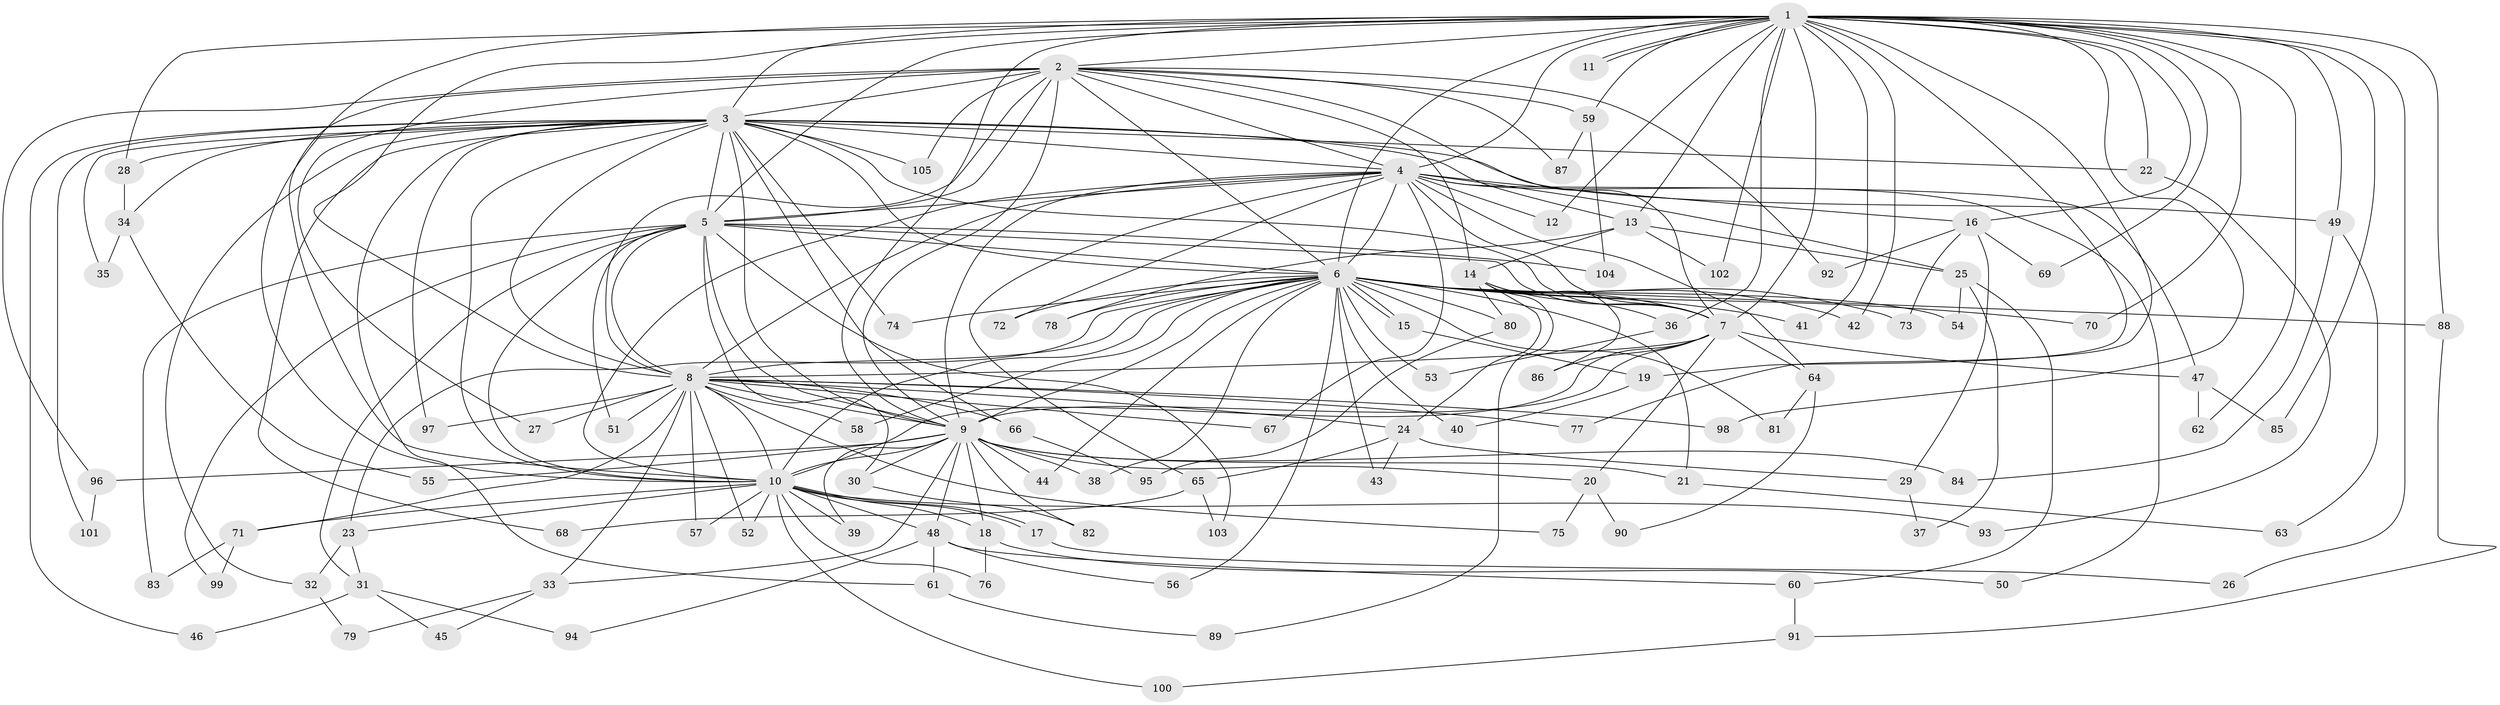 // Generated by graph-tools (version 1.1) at 2025/44/03/09/25 04:44:45]
// undirected, 105 vertices, 235 edges
graph export_dot {
graph [start="1"]
  node [color=gray90,style=filled];
  1;
  2;
  3;
  4;
  5;
  6;
  7;
  8;
  9;
  10;
  11;
  12;
  13;
  14;
  15;
  16;
  17;
  18;
  19;
  20;
  21;
  22;
  23;
  24;
  25;
  26;
  27;
  28;
  29;
  30;
  31;
  32;
  33;
  34;
  35;
  36;
  37;
  38;
  39;
  40;
  41;
  42;
  43;
  44;
  45;
  46;
  47;
  48;
  49;
  50;
  51;
  52;
  53;
  54;
  55;
  56;
  57;
  58;
  59;
  60;
  61;
  62;
  63;
  64;
  65;
  66;
  67;
  68;
  69;
  70;
  71;
  72;
  73;
  74;
  75;
  76;
  77;
  78;
  79;
  80;
  81;
  82;
  83;
  84;
  85;
  86;
  87;
  88;
  89;
  90;
  91;
  92;
  93;
  94;
  95;
  96;
  97;
  98;
  99;
  100;
  101;
  102;
  103;
  104;
  105;
  1 -- 2;
  1 -- 3;
  1 -- 4;
  1 -- 5;
  1 -- 6;
  1 -- 7;
  1 -- 8;
  1 -- 9;
  1 -- 10;
  1 -- 11;
  1 -- 11;
  1 -- 12;
  1 -- 13;
  1 -- 16;
  1 -- 19;
  1 -- 22;
  1 -- 26;
  1 -- 28;
  1 -- 36;
  1 -- 41;
  1 -- 42;
  1 -- 49;
  1 -- 59;
  1 -- 62;
  1 -- 69;
  1 -- 70;
  1 -- 77;
  1 -- 85;
  1 -- 88;
  1 -- 98;
  1 -- 102;
  2 -- 3;
  2 -- 4;
  2 -- 5;
  2 -- 6;
  2 -- 7;
  2 -- 8;
  2 -- 9;
  2 -- 10;
  2 -- 14;
  2 -- 27;
  2 -- 59;
  2 -- 87;
  2 -- 92;
  2 -- 96;
  2 -- 105;
  3 -- 4;
  3 -- 5;
  3 -- 6;
  3 -- 7;
  3 -- 8;
  3 -- 9;
  3 -- 10;
  3 -- 13;
  3 -- 22;
  3 -- 28;
  3 -- 32;
  3 -- 34;
  3 -- 35;
  3 -- 46;
  3 -- 49;
  3 -- 61;
  3 -- 66;
  3 -- 68;
  3 -- 74;
  3 -- 97;
  3 -- 101;
  3 -- 105;
  4 -- 5;
  4 -- 6;
  4 -- 7;
  4 -- 8;
  4 -- 9;
  4 -- 10;
  4 -- 12;
  4 -- 16;
  4 -- 25;
  4 -- 47;
  4 -- 50;
  4 -- 64;
  4 -- 65;
  4 -- 67;
  4 -- 72;
  5 -- 6;
  5 -- 7;
  5 -- 8;
  5 -- 9;
  5 -- 10;
  5 -- 30;
  5 -- 31;
  5 -- 51;
  5 -- 83;
  5 -- 99;
  5 -- 103;
  5 -- 104;
  6 -- 7;
  6 -- 8;
  6 -- 9;
  6 -- 10;
  6 -- 15;
  6 -- 15;
  6 -- 21;
  6 -- 23;
  6 -- 38;
  6 -- 40;
  6 -- 41;
  6 -- 42;
  6 -- 43;
  6 -- 44;
  6 -- 53;
  6 -- 54;
  6 -- 56;
  6 -- 58;
  6 -- 70;
  6 -- 72;
  6 -- 73;
  6 -- 74;
  6 -- 78;
  6 -- 80;
  6 -- 81;
  6 -- 88;
  7 -- 8;
  7 -- 9;
  7 -- 10;
  7 -- 20;
  7 -- 47;
  7 -- 64;
  7 -- 86;
  8 -- 9;
  8 -- 10;
  8 -- 24;
  8 -- 27;
  8 -- 33;
  8 -- 51;
  8 -- 52;
  8 -- 57;
  8 -- 58;
  8 -- 66;
  8 -- 67;
  8 -- 71;
  8 -- 75;
  8 -- 77;
  8 -- 97;
  8 -- 98;
  9 -- 10;
  9 -- 18;
  9 -- 20;
  9 -- 21;
  9 -- 30;
  9 -- 33;
  9 -- 38;
  9 -- 39;
  9 -- 44;
  9 -- 48;
  9 -- 55;
  9 -- 82;
  9 -- 84;
  9 -- 96;
  10 -- 17;
  10 -- 17;
  10 -- 18;
  10 -- 23;
  10 -- 39;
  10 -- 48;
  10 -- 52;
  10 -- 57;
  10 -- 71;
  10 -- 76;
  10 -- 93;
  10 -- 100;
  13 -- 14;
  13 -- 25;
  13 -- 78;
  13 -- 102;
  14 -- 24;
  14 -- 36;
  14 -- 80;
  14 -- 86;
  14 -- 89;
  15 -- 19;
  16 -- 29;
  16 -- 69;
  16 -- 73;
  16 -- 92;
  17 -- 26;
  18 -- 50;
  18 -- 76;
  19 -- 40;
  20 -- 75;
  20 -- 90;
  21 -- 63;
  22 -- 93;
  23 -- 31;
  23 -- 32;
  24 -- 29;
  24 -- 43;
  24 -- 65;
  25 -- 37;
  25 -- 54;
  25 -- 60;
  28 -- 34;
  29 -- 37;
  30 -- 82;
  31 -- 45;
  31 -- 46;
  31 -- 94;
  32 -- 79;
  33 -- 45;
  33 -- 79;
  34 -- 35;
  34 -- 55;
  36 -- 53;
  47 -- 62;
  47 -- 85;
  48 -- 56;
  48 -- 60;
  48 -- 61;
  48 -- 94;
  49 -- 63;
  49 -- 84;
  59 -- 87;
  59 -- 104;
  60 -- 91;
  61 -- 89;
  64 -- 81;
  64 -- 90;
  65 -- 68;
  65 -- 103;
  66 -- 95;
  71 -- 83;
  71 -- 99;
  80 -- 95;
  88 -- 91;
  91 -- 100;
  96 -- 101;
}
